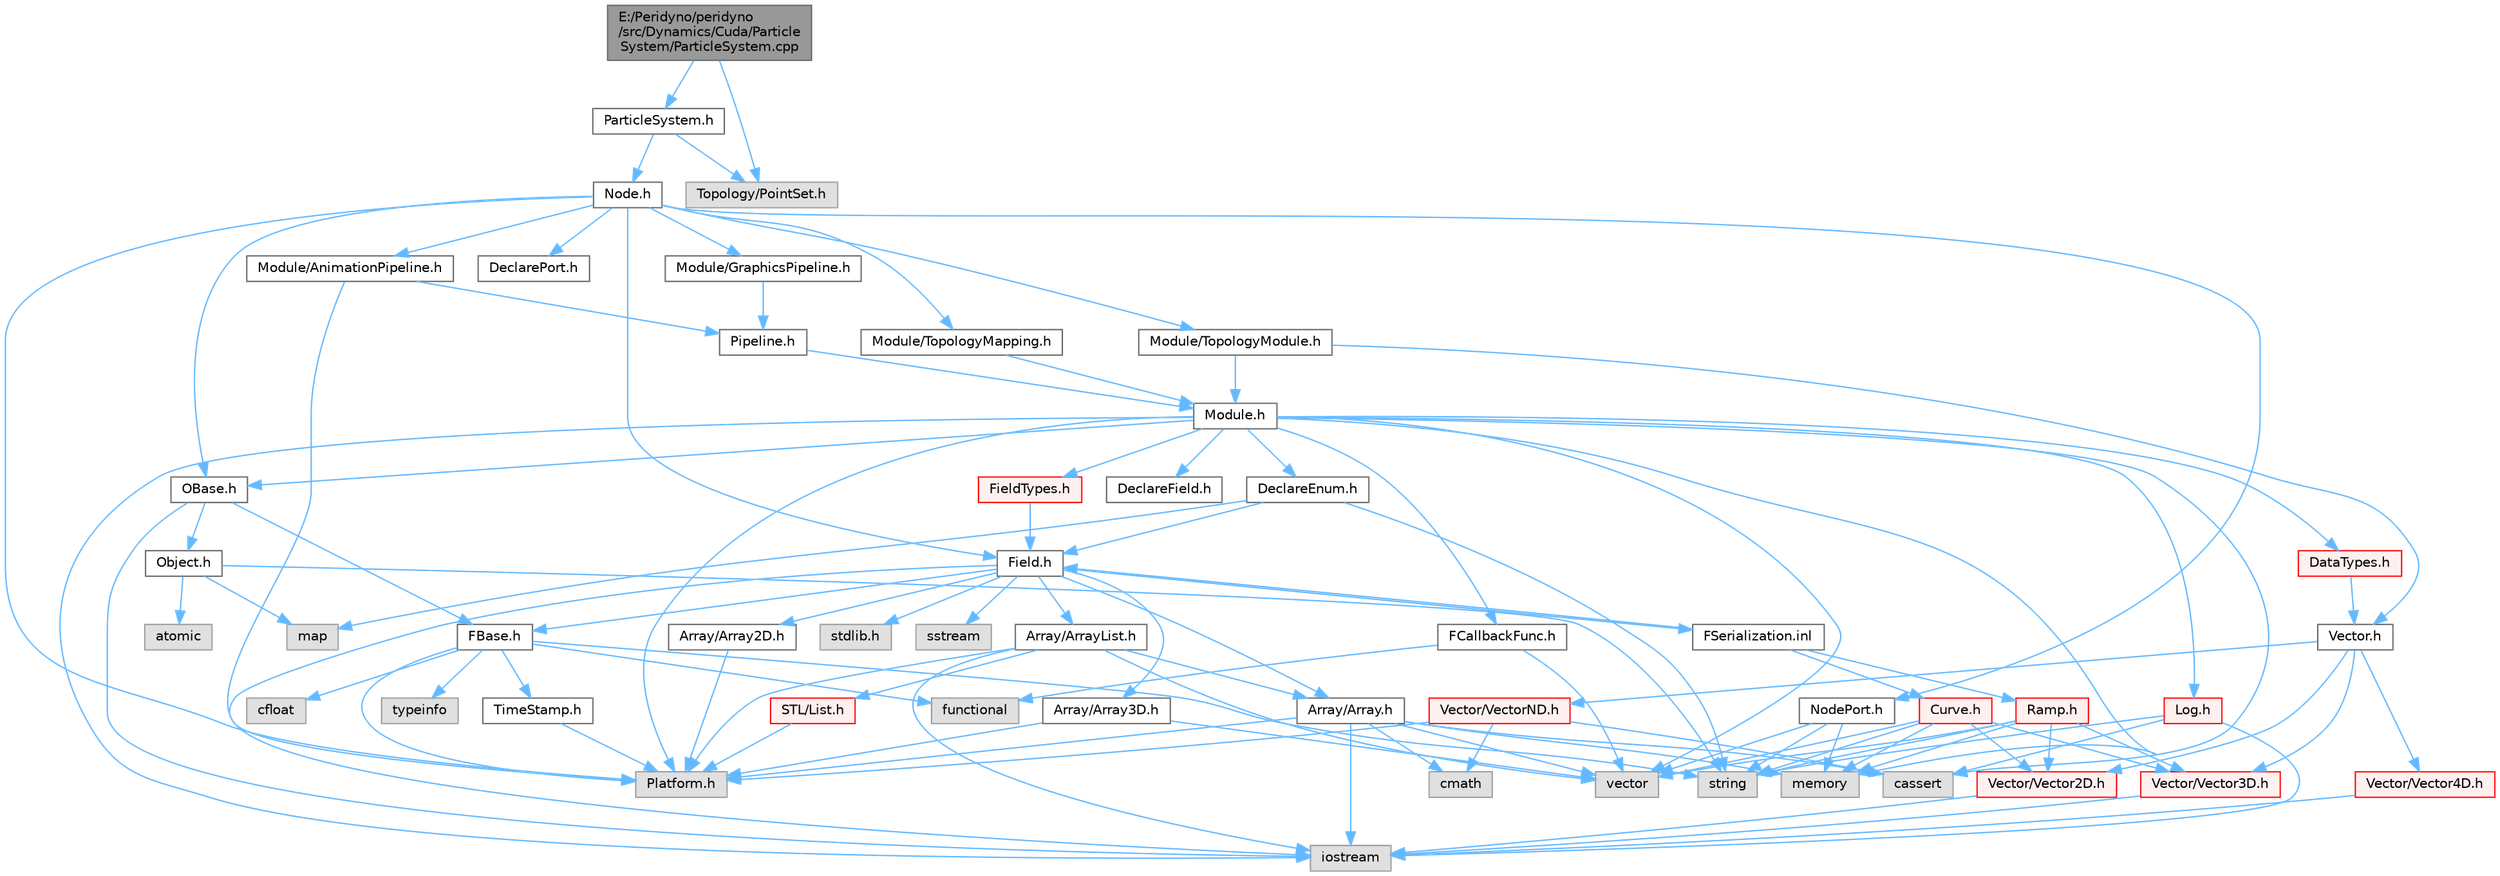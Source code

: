 digraph "E:/Peridyno/peridyno/src/Dynamics/Cuda/ParticleSystem/ParticleSystem.cpp"
{
 // LATEX_PDF_SIZE
  bgcolor="transparent";
  edge [fontname=Helvetica,fontsize=10,labelfontname=Helvetica,labelfontsize=10];
  node [fontname=Helvetica,fontsize=10,shape=box,height=0.2,width=0.4];
  Node1 [id="Node000001",label="E:/Peridyno/peridyno\l/src/Dynamics/Cuda/Particle\lSystem/ParticleSystem.cpp",height=0.2,width=0.4,color="gray40", fillcolor="grey60", style="filled", fontcolor="black",tooltip=" "];
  Node1 -> Node2 [id="edge1_Node000001_Node000002",color="steelblue1",style="solid",tooltip=" "];
  Node2 [id="Node000002",label="ParticleSystem.h",height=0.2,width=0.4,color="grey40", fillcolor="white", style="filled",URL="$_cuda_2_particle_system_2_particle_system_8h.html",tooltip=" "];
  Node2 -> Node3 [id="edge2_Node000002_Node000003",color="steelblue1",style="solid",tooltip=" "];
  Node3 [id="Node000003",label="Node.h",height=0.2,width=0.4,color="grey40", fillcolor="white", style="filled",URL="$_node_8h.html",tooltip=" "];
  Node3 -> Node4 [id="edge3_Node000003_Node000004",color="steelblue1",style="solid",tooltip=" "];
  Node4 [id="Node000004",label="OBase.h",height=0.2,width=0.4,color="grey40", fillcolor="white", style="filled",URL="$_o_base_8h.html",tooltip=" "];
  Node4 -> Node5 [id="edge4_Node000004_Node000005",color="steelblue1",style="solid",tooltip=" "];
  Node5 [id="Node000005",label="iostream",height=0.2,width=0.4,color="grey60", fillcolor="#E0E0E0", style="filled",tooltip=" "];
  Node4 -> Node6 [id="edge5_Node000004_Node000006",color="steelblue1",style="solid",tooltip=" "];
  Node6 [id="Node000006",label="FBase.h",height=0.2,width=0.4,color="grey40", fillcolor="white", style="filled",URL="$_f_base_8h.html",tooltip=" "];
  Node6 -> Node7 [id="edge6_Node000006_Node000007",color="steelblue1",style="solid",tooltip=" "];
  Node7 [id="Node000007",label="Platform.h",height=0.2,width=0.4,color="grey60", fillcolor="#E0E0E0", style="filled",tooltip=" "];
  Node6 -> Node8 [id="edge7_Node000006_Node000008",color="steelblue1",style="solid",tooltip=" "];
  Node8 [id="Node000008",label="TimeStamp.h",height=0.2,width=0.4,color="grey40", fillcolor="white", style="filled",URL="$_time_stamp_8h.html",tooltip=" "];
  Node8 -> Node7 [id="edge8_Node000008_Node000007",color="steelblue1",style="solid",tooltip=" "];
  Node6 -> Node9 [id="edge9_Node000006_Node000009",color="steelblue1",style="solid",tooltip=" "];
  Node9 [id="Node000009",label="typeinfo",height=0.2,width=0.4,color="grey60", fillcolor="#E0E0E0", style="filled",tooltip=" "];
  Node6 -> Node10 [id="edge10_Node000006_Node000010",color="steelblue1",style="solid",tooltip=" "];
  Node10 [id="Node000010",label="string",height=0.2,width=0.4,color="grey60", fillcolor="#E0E0E0", style="filled",tooltip=" "];
  Node6 -> Node11 [id="edge11_Node000006_Node000011",color="steelblue1",style="solid",tooltip=" "];
  Node11 [id="Node000011",label="functional",height=0.2,width=0.4,color="grey60", fillcolor="#E0E0E0", style="filled",tooltip=" "];
  Node6 -> Node12 [id="edge12_Node000006_Node000012",color="steelblue1",style="solid",tooltip=" "];
  Node12 [id="Node000012",label="cfloat",height=0.2,width=0.4,color="grey60", fillcolor="#E0E0E0", style="filled",tooltip=" "];
  Node4 -> Node13 [id="edge13_Node000004_Node000013",color="steelblue1",style="solid",tooltip=" "];
  Node13 [id="Node000013",label="Object.h",height=0.2,width=0.4,color="grey40", fillcolor="white", style="filled",URL="$_object_8h.html",tooltip=" "];
  Node13 -> Node10 [id="edge14_Node000013_Node000010",color="steelblue1",style="solid",tooltip=" "];
  Node13 -> Node14 [id="edge15_Node000013_Node000014",color="steelblue1",style="solid",tooltip=" "];
  Node14 [id="Node000014",label="atomic",height=0.2,width=0.4,color="grey60", fillcolor="#E0E0E0", style="filled",tooltip=" "];
  Node13 -> Node15 [id="edge16_Node000013_Node000015",color="steelblue1",style="solid",tooltip=" "];
  Node15 [id="Node000015",label="map",height=0.2,width=0.4,color="grey60", fillcolor="#E0E0E0", style="filled",tooltip=" "];
  Node3 -> Node16 [id="edge17_Node000003_Node000016",color="steelblue1",style="solid",tooltip=" "];
  Node16 [id="Node000016",label="Field.h",height=0.2,width=0.4,color="grey40", fillcolor="white", style="filled",URL="$_field_8h.html",tooltip=" "];
  Node16 -> Node5 [id="edge18_Node000016_Node000005",color="steelblue1",style="solid",tooltip=" "];
  Node16 -> Node17 [id="edge19_Node000016_Node000017",color="steelblue1",style="solid",tooltip=" "];
  Node17 [id="Node000017",label="stdlib.h",height=0.2,width=0.4,color="grey60", fillcolor="#E0E0E0", style="filled",tooltip=" "];
  Node16 -> Node18 [id="edge20_Node000016_Node000018",color="steelblue1",style="solid",tooltip=" "];
  Node18 [id="Node000018",label="sstream",height=0.2,width=0.4,color="grey60", fillcolor="#E0E0E0", style="filled",tooltip=" "];
  Node16 -> Node6 [id="edge21_Node000016_Node000006",color="steelblue1",style="solid",tooltip=" "];
  Node16 -> Node19 [id="edge22_Node000016_Node000019",color="steelblue1",style="solid",tooltip=" "];
  Node19 [id="Node000019",label="Array/Array.h",height=0.2,width=0.4,color="grey40", fillcolor="white", style="filled",URL="$_array_8h.html",tooltip=" "];
  Node19 -> Node7 [id="edge23_Node000019_Node000007",color="steelblue1",style="solid",tooltip=" "];
  Node19 -> Node20 [id="edge24_Node000019_Node000020",color="steelblue1",style="solid",tooltip=" "];
  Node20 [id="Node000020",label="cassert",height=0.2,width=0.4,color="grey60", fillcolor="#E0E0E0", style="filled",tooltip=" "];
  Node19 -> Node21 [id="edge25_Node000019_Node000021",color="steelblue1",style="solid",tooltip=" "];
  Node21 [id="Node000021",label="vector",height=0.2,width=0.4,color="grey60", fillcolor="#E0E0E0", style="filled",tooltip=" "];
  Node19 -> Node5 [id="edge26_Node000019_Node000005",color="steelblue1",style="solid",tooltip=" "];
  Node19 -> Node22 [id="edge27_Node000019_Node000022",color="steelblue1",style="solid",tooltip=" "];
  Node22 [id="Node000022",label="memory",height=0.2,width=0.4,color="grey60", fillcolor="#E0E0E0", style="filled",tooltip=" "];
  Node19 -> Node23 [id="edge28_Node000019_Node000023",color="steelblue1",style="solid",tooltip=" "];
  Node23 [id="Node000023",label="cmath",height=0.2,width=0.4,color="grey60", fillcolor="#E0E0E0", style="filled",tooltip=" "];
  Node16 -> Node24 [id="edge29_Node000016_Node000024",color="steelblue1",style="solid",tooltip=" "];
  Node24 [id="Node000024",label="Array/Array2D.h",height=0.2,width=0.4,color="grey40", fillcolor="white", style="filled",URL="$_array2_d_8h.html",tooltip=" "];
  Node24 -> Node7 [id="edge30_Node000024_Node000007",color="steelblue1",style="solid",tooltip=" "];
  Node16 -> Node25 [id="edge31_Node000016_Node000025",color="steelblue1",style="solid",tooltip=" "];
  Node25 [id="Node000025",label="Array/Array3D.h",height=0.2,width=0.4,color="grey40", fillcolor="white", style="filled",URL="$_array3_d_8h.html",tooltip=" "];
  Node25 -> Node7 [id="edge32_Node000025_Node000007",color="steelblue1",style="solid",tooltip=" "];
  Node25 -> Node21 [id="edge33_Node000025_Node000021",color="steelblue1",style="solid",tooltip=" "];
  Node16 -> Node26 [id="edge34_Node000016_Node000026",color="steelblue1",style="solid",tooltip=" "];
  Node26 [id="Node000026",label="Array/ArrayList.h",height=0.2,width=0.4,color="grey40", fillcolor="white", style="filled",URL="$_array_list_8h.html",tooltip=" "];
  Node26 -> Node21 [id="edge35_Node000026_Node000021",color="steelblue1",style="solid",tooltip=" "];
  Node26 -> Node5 [id="edge36_Node000026_Node000005",color="steelblue1",style="solid",tooltip=" "];
  Node26 -> Node7 [id="edge37_Node000026_Node000007",color="steelblue1",style="solid",tooltip=" "];
  Node26 -> Node27 [id="edge38_Node000026_Node000027",color="steelblue1",style="solid",tooltip=" "];
  Node27 [id="Node000027",label="STL/List.h",height=0.2,width=0.4,color="red", fillcolor="#FFF0F0", style="filled",URL="$_list_8h.html",tooltip=" "];
  Node27 -> Node7 [id="edge39_Node000027_Node000007",color="steelblue1",style="solid",tooltip=" "];
  Node26 -> Node19 [id="edge40_Node000026_Node000019",color="steelblue1",style="solid",tooltip=" "];
  Node16 -> Node67 [id="edge41_Node000016_Node000067",color="steelblue1",style="solid",tooltip=" "];
  Node67 [id="Node000067",label="FSerialization.inl",height=0.2,width=0.4,color="grey40", fillcolor="white", style="filled",URL="$_f_serialization_8inl.html",tooltip=" "];
  Node67 -> Node16 [id="edge42_Node000067_Node000016",color="steelblue1",style="solid",tooltip=" "];
  Node67 -> Node68 [id="edge43_Node000067_Node000068",color="steelblue1",style="solid",tooltip=" "];
  Node68 [id="Node000068",label="Ramp.h",height=0.2,width=0.4,color="red", fillcolor="#FFF0F0", style="filled",URL="$_ramp_8h.html",tooltip=" "];
  Node68 -> Node21 [id="edge44_Node000068_Node000021",color="steelblue1",style="solid",tooltip=" "];
  Node68 -> Node22 [id="edge45_Node000068_Node000022",color="steelblue1",style="solid",tooltip=" "];
  Node68 -> Node10 [id="edge46_Node000068_Node000010",color="steelblue1",style="solid",tooltip=" "];
  Node68 -> Node32 [id="edge47_Node000068_Node000032",color="steelblue1",style="solid",tooltip=" "];
  Node32 [id="Node000032",label="Vector/Vector2D.h",height=0.2,width=0.4,color="red", fillcolor="#FFF0F0", style="filled",URL="$_vector2_d_8h.html",tooltip=" "];
  Node32 -> Node5 [id="edge48_Node000032_Node000005",color="steelblue1",style="solid",tooltip=" "];
  Node68 -> Node38 [id="edge49_Node000068_Node000038",color="steelblue1",style="solid",tooltip=" "];
  Node38 [id="Node000038",label="Vector/Vector3D.h",height=0.2,width=0.4,color="red", fillcolor="#FFF0F0", style="filled",URL="$_vector3_d_8h.html",tooltip=" "];
  Node38 -> Node5 [id="edge50_Node000038_Node000005",color="steelblue1",style="solid",tooltip=" "];
  Node67 -> Node70 [id="edge51_Node000067_Node000070",color="steelblue1",style="solid",tooltip=" "];
  Node70 [id="Node000070",label="Curve.h",height=0.2,width=0.4,color="red", fillcolor="#FFF0F0", style="filled",URL="$_curve_8h.html",tooltip=" "];
  Node70 -> Node21 [id="edge52_Node000070_Node000021",color="steelblue1",style="solid",tooltip=" "];
  Node70 -> Node22 [id="edge53_Node000070_Node000022",color="steelblue1",style="solid",tooltip=" "];
  Node70 -> Node10 [id="edge54_Node000070_Node000010",color="steelblue1",style="solid",tooltip=" "];
  Node70 -> Node32 [id="edge55_Node000070_Node000032",color="steelblue1",style="solid",tooltip=" "];
  Node70 -> Node38 [id="edge56_Node000070_Node000038",color="steelblue1",style="solid",tooltip=" "];
  Node3 -> Node7 [id="edge57_Node000003_Node000007",color="steelblue1",style="solid",tooltip=" "];
  Node3 -> Node71 [id="edge58_Node000003_Node000071",color="steelblue1",style="solid",tooltip=" "];
  Node71 [id="Node000071",label="DeclarePort.h",height=0.2,width=0.4,color="grey40", fillcolor="white", style="filled",URL="$_declare_port_8h.html",tooltip=" "];
  Node3 -> Node72 [id="edge59_Node000003_Node000072",color="steelblue1",style="solid",tooltip=" "];
  Node72 [id="Node000072",label="NodePort.h",height=0.2,width=0.4,color="grey40", fillcolor="white", style="filled",URL="$_node_port_8h.html",tooltip=" "];
  Node72 -> Node10 [id="edge60_Node000072_Node000010",color="steelblue1",style="solid",tooltip=" "];
  Node72 -> Node21 [id="edge61_Node000072_Node000021",color="steelblue1",style="solid",tooltip=" "];
  Node72 -> Node22 [id="edge62_Node000072_Node000022",color="steelblue1",style="solid",tooltip=" "];
  Node3 -> Node73 [id="edge63_Node000003_Node000073",color="steelblue1",style="solid",tooltip=" "];
  Node73 [id="Node000073",label="Module/TopologyModule.h",height=0.2,width=0.4,color="grey40", fillcolor="white", style="filled",URL="$_topology_module_8h.html",tooltip=" "];
  Node73 -> Node31 [id="edge64_Node000073_Node000031",color="steelblue1",style="solid",tooltip=" "];
  Node31 [id="Node000031",label="Vector.h",height=0.2,width=0.4,color="grey40", fillcolor="white", style="filled",URL="$_vector_8h.html",tooltip=" "];
  Node31 -> Node32 [id="edge65_Node000031_Node000032",color="steelblue1",style="solid",tooltip=" "];
  Node31 -> Node38 [id="edge66_Node000031_Node000038",color="steelblue1",style="solid",tooltip=" "];
  Node31 -> Node41 [id="edge67_Node000031_Node000041",color="steelblue1",style="solid",tooltip=" "];
  Node41 [id="Node000041",label="Vector/Vector4D.h",height=0.2,width=0.4,color="red", fillcolor="#FFF0F0", style="filled",URL="$_vector4_d_8h.html",tooltip=" "];
  Node41 -> Node5 [id="edge68_Node000041_Node000005",color="steelblue1",style="solid",tooltip=" "];
  Node31 -> Node44 [id="edge69_Node000031_Node000044",color="steelblue1",style="solid",tooltip=" "];
  Node44 [id="Node000044",label="Vector/VectorND.h",height=0.2,width=0.4,color="red", fillcolor="#FFF0F0", style="filled",URL="$_vector_n_d_8h.html",tooltip=" "];
  Node44 -> Node23 [id="edge70_Node000044_Node000023",color="steelblue1",style="solid",tooltip=" "];
  Node44 -> Node20 [id="edge71_Node000044_Node000020",color="steelblue1",style="solid",tooltip=" "];
  Node44 -> Node7 [id="edge72_Node000044_Node000007",color="steelblue1",style="solid",tooltip=" "];
  Node73 -> Node74 [id="edge73_Node000073_Node000074",color="steelblue1",style="solid",tooltip=" "];
  Node74 [id="Node000074",label="Module.h",height=0.2,width=0.4,color="grey40", fillcolor="white", style="filled",URL="$_module_8h.html",tooltip=" "];
  Node74 -> Node7 [id="edge74_Node000074_Node000007",color="steelblue1",style="solid",tooltip=" "];
  Node74 -> Node22 [id="edge75_Node000074_Node000022",color="steelblue1",style="solid",tooltip=" "];
  Node74 -> Node21 [id="edge76_Node000074_Node000021",color="steelblue1",style="solid",tooltip=" "];
  Node74 -> Node20 [id="edge77_Node000074_Node000020",color="steelblue1",style="solid",tooltip=" "];
  Node74 -> Node5 [id="edge78_Node000074_Node000005",color="steelblue1",style="solid",tooltip=" "];
  Node74 -> Node4 [id="edge79_Node000074_Node000004",color="steelblue1",style="solid",tooltip=" "];
  Node74 -> Node75 [id="edge80_Node000074_Node000075",color="steelblue1",style="solid",tooltip=" "];
  Node75 [id="Node000075",label="Log.h",height=0.2,width=0.4,color="red", fillcolor="#FFF0F0", style="filled",URL="$_log_8h.html",tooltip=" "];
  Node75 -> Node10 [id="edge81_Node000075_Node000010",color="steelblue1",style="solid",tooltip=" "];
  Node75 -> Node5 [id="edge82_Node000075_Node000005",color="steelblue1",style="solid",tooltip=" "];
  Node75 -> Node20 [id="edge83_Node000075_Node000020",color="steelblue1",style="solid",tooltip=" "];
  Node74 -> Node83 [id="edge84_Node000074_Node000083",color="steelblue1",style="solid",tooltip=" "];
  Node83 [id="Node000083",label="DataTypes.h",height=0.2,width=0.4,color="red", fillcolor="#FFF0F0", style="filled",URL="$_data_types_8h.html",tooltip=" "];
  Node83 -> Node31 [id="edge85_Node000083_Node000031",color="steelblue1",style="solid",tooltip=" "];
  Node74 -> Node88 [id="edge86_Node000074_Node000088",color="steelblue1",style="solid",tooltip=" "];
  Node88 [id="Node000088",label="DeclareEnum.h",height=0.2,width=0.4,color="grey40", fillcolor="white", style="filled",URL="$_declare_enum_8h.html",tooltip=" "];
  Node88 -> Node15 [id="edge87_Node000088_Node000015",color="steelblue1",style="solid",tooltip=" "];
  Node88 -> Node10 [id="edge88_Node000088_Node000010",color="steelblue1",style="solid",tooltip=" "];
  Node88 -> Node16 [id="edge89_Node000088_Node000016",color="steelblue1",style="solid",tooltip=" "];
  Node74 -> Node89 [id="edge90_Node000074_Node000089",color="steelblue1",style="solid",tooltip=" "];
  Node89 [id="Node000089",label="DeclareField.h",height=0.2,width=0.4,color="grey40", fillcolor="white", style="filled",URL="$_declare_field_8h.html",tooltip=" "];
  Node74 -> Node90 [id="edge91_Node000074_Node000090",color="steelblue1",style="solid",tooltip=" "];
  Node90 [id="Node000090",label="FCallbackFunc.h",height=0.2,width=0.4,color="grey40", fillcolor="white", style="filled",URL="$_f_callback_func_8h.html",tooltip=" "];
  Node90 -> Node21 [id="edge92_Node000090_Node000021",color="steelblue1",style="solid",tooltip=" "];
  Node90 -> Node11 [id="edge93_Node000090_Node000011",color="steelblue1",style="solid",tooltip=" "];
  Node74 -> Node91 [id="edge94_Node000074_Node000091",color="steelblue1",style="solid",tooltip=" "];
  Node91 [id="Node000091",label="FieldTypes.h",height=0.2,width=0.4,color="red", fillcolor="#FFF0F0", style="filled",URL="$_field_types_8h.html",tooltip=" "];
  Node91 -> Node16 [id="edge95_Node000091_Node000016",color="steelblue1",style="solid",tooltip=" "];
  Node3 -> Node93 [id="edge96_Node000003_Node000093",color="steelblue1",style="solid",tooltip=" "];
  Node93 [id="Node000093",label="Module/TopologyMapping.h",height=0.2,width=0.4,color="grey40", fillcolor="white", style="filled",URL="$_topology_mapping_8h.html",tooltip=" "];
  Node93 -> Node74 [id="edge97_Node000093_Node000074",color="steelblue1",style="solid",tooltip=" "];
  Node3 -> Node94 [id="edge98_Node000003_Node000094",color="steelblue1",style="solid",tooltip=" "];
  Node94 [id="Node000094",label="Module/AnimationPipeline.h",height=0.2,width=0.4,color="grey40", fillcolor="white", style="filled",URL="$_animation_pipeline_8h.html",tooltip=" "];
  Node94 -> Node95 [id="edge99_Node000094_Node000095",color="steelblue1",style="solid",tooltip=" "];
  Node95 [id="Node000095",label="Pipeline.h",height=0.2,width=0.4,color="grey40", fillcolor="white", style="filled",URL="$_pipeline_8h.html",tooltip=" "];
  Node95 -> Node74 [id="edge100_Node000095_Node000074",color="steelblue1",style="solid",tooltip=" "];
  Node94 -> Node7 [id="edge101_Node000094_Node000007",color="steelblue1",style="solid",tooltip=" "];
  Node3 -> Node96 [id="edge102_Node000003_Node000096",color="steelblue1",style="solid",tooltip=" "];
  Node96 [id="Node000096",label="Module/GraphicsPipeline.h",height=0.2,width=0.4,color="grey40", fillcolor="white", style="filled",URL="$_graphics_pipeline_8h.html",tooltip=" "];
  Node96 -> Node95 [id="edge103_Node000096_Node000095",color="steelblue1",style="solid",tooltip=" "];
  Node2 -> Node97 [id="edge104_Node000002_Node000097",color="steelblue1",style="solid",tooltip=" "];
  Node97 [id="Node000097",label="Topology/PointSet.h",height=0.2,width=0.4,color="grey60", fillcolor="#E0E0E0", style="filled",tooltip=" "];
  Node1 -> Node97 [id="edge105_Node000001_Node000097",color="steelblue1",style="solid",tooltip=" "];
}
